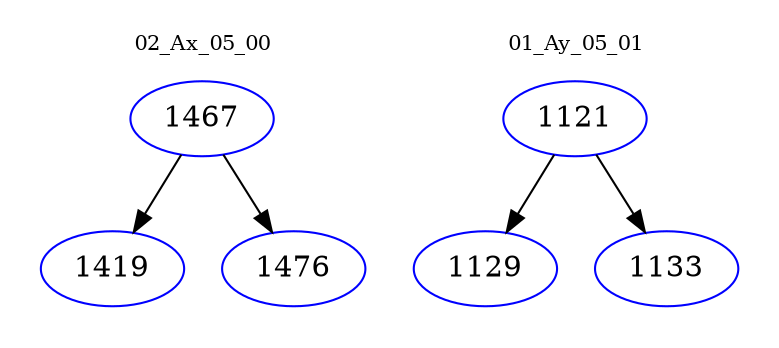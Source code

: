 digraph{
subgraph cluster_0 {
color = white
label = "02_Ax_05_00";
fontsize=10;
T0_1467 [label="1467", color="blue"]
T0_1467 -> T0_1419 [color="black"]
T0_1419 [label="1419", color="blue"]
T0_1467 -> T0_1476 [color="black"]
T0_1476 [label="1476", color="blue"]
}
subgraph cluster_1 {
color = white
label = "01_Ay_05_01";
fontsize=10;
T1_1121 [label="1121", color="blue"]
T1_1121 -> T1_1129 [color="black"]
T1_1129 [label="1129", color="blue"]
T1_1121 -> T1_1133 [color="black"]
T1_1133 [label="1133", color="blue"]
}
}
